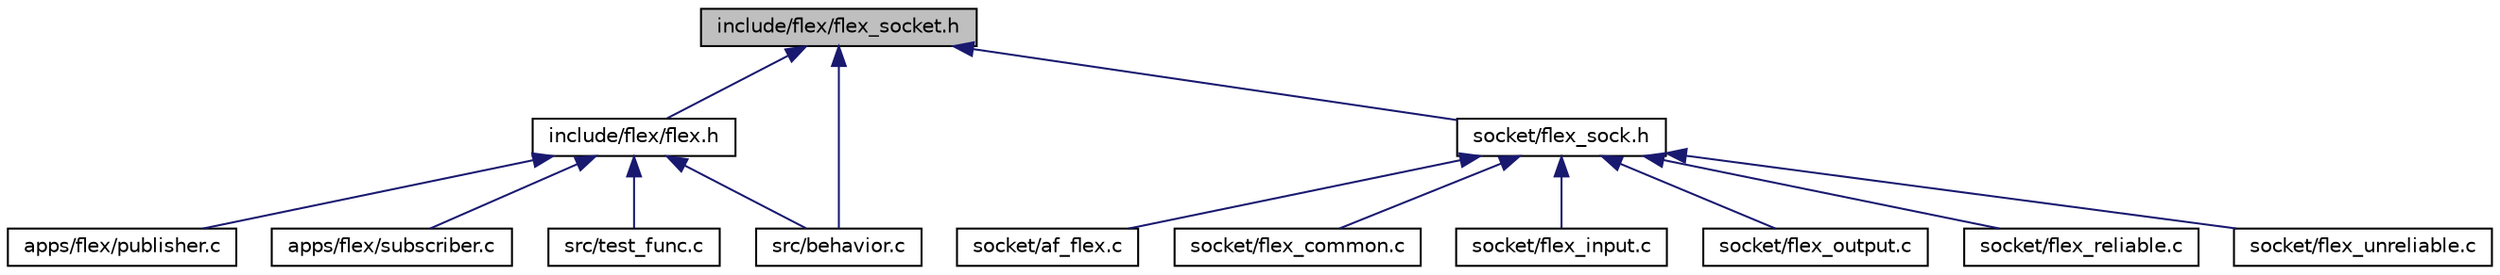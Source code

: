 digraph "include/flex/flex_socket.h"
{
  edge [fontname="Helvetica",fontsize="10",labelfontname="Helvetica",labelfontsize="10"];
  node [fontname="Helvetica",fontsize="10",shape=record];
  Node1 [label="include/flex/flex_socket.h",height=0.2,width=0.4,color="black", fillcolor="grey75", style="filled", fontcolor="black"];
  Node1 -> Node2 [dir="back",color="midnightblue",fontsize="10",style="solid",fontname="Helvetica"];
  Node2 [label="include/flex/flex.h",height=0.2,width=0.4,color="black", fillcolor="white", style="filled",URL="$flex_8h.html"];
  Node2 -> Node3 [dir="back",color="midnightblue",fontsize="10",style="solid",fontname="Helvetica"];
  Node3 [label="apps/flex/publisher.c",height=0.2,width=0.4,color="black", fillcolor="white", style="filled",URL="$publisher_8c.html"];
  Node2 -> Node4 [dir="back",color="midnightblue",fontsize="10",style="solid",fontname="Helvetica"];
  Node4 [label="apps/flex/subscriber.c",height=0.2,width=0.4,color="black", fillcolor="white", style="filled",URL="$subscriber_8c.html"];
  Node2 -> Node5 [dir="back",color="midnightblue",fontsize="10",style="solid",fontname="Helvetica"];
  Node5 [label="src/behavior.c",height=0.2,width=0.4,color="black", fillcolor="white", style="filled",URL="$behavior_8c.html",tooltip="This file is to define the interface for the application layer. "];
  Node2 -> Node6 [dir="back",color="midnightblue",fontsize="10",style="solid",fontname="Helvetica"];
  Node6 [label="src/test_func.c",height=0.2,width=0.4,color="black", fillcolor="white", style="filled",URL="$test__func_8c.html"];
  Node1 -> Node7 [dir="back",color="midnightblue",fontsize="10",style="solid",fontname="Helvetica"];
  Node7 [label="socket/flex_sock.h",height=0.2,width=0.4,color="black", fillcolor="white", style="filled",URL="$flex__sock_8h.html",tooltip="This file contains the data structures and the signature of functions for Flex socket. "];
  Node7 -> Node8 [dir="back",color="midnightblue",fontsize="10",style="solid",fontname="Helvetica"];
  Node8 [label="socket/af_flex.c",height=0.2,width=0.4,color="black", fillcolor="white", style="filled",URL="$af__flex_8c.html"];
  Node7 -> Node9 [dir="back",color="midnightblue",fontsize="10",style="solid",fontname="Helvetica"];
  Node9 [label="socket/flex_common.c",height=0.2,width=0.4,color="black", fillcolor="white", style="filled",URL="$flex__common_8c.html"];
  Node7 -> Node10 [dir="back",color="midnightblue",fontsize="10",style="solid",fontname="Helvetica"];
  Node10 [label="socket/flex_input.c",height=0.2,width=0.4,color="black", fillcolor="white", style="filled",URL="$flex__input_8c.html"];
  Node7 -> Node11 [dir="back",color="midnightblue",fontsize="10",style="solid",fontname="Helvetica"];
  Node11 [label="socket/flex_output.c",height=0.2,width=0.4,color="black", fillcolor="white", style="filled",URL="$flex__output_8c.html"];
  Node7 -> Node12 [dir="back",color="midnightblue",fontsize="10",style="solid",fontname="Helvetica"];
  Node12 [label="socket/flex_reliable.c",height=0.2,width=0.4,color="black", fillcolor="white", style="filled",URL="$flex__reliable_8c.html"];
  Node7 -> Node13 [dir="back",color="midnightblue",fontsize="10",style="solid",fontname="Helvetica"];
  Node13 [label="socket/flex_unreliable.c",height=0.2,width=0.4,color="black", fillcolor="white", style="filled",URL="$flex__unreliable_8c.html"];
  Node1 -> Node5 [dir="back",color="midnightblue",fontsize="10",style="solid",fontname="Helvetica"];
}
